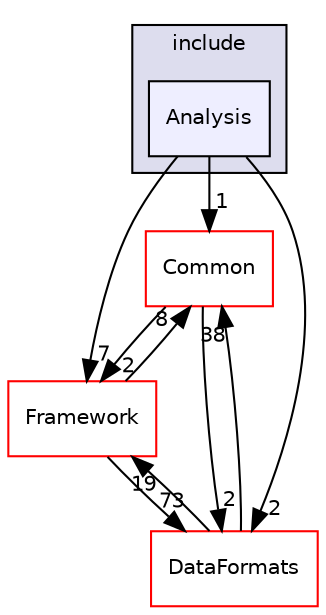 digraph "/home/travis/build/AliceO2Group/AliceO2/Analysis/Core/include/Analysis" {
  bgcolor=transparent;
  compound=true
  node [ fontsize="10", fontname="Helvetica"];
  edge [ labelfontsize="10", labelfontname="Helvetica"];
  subgraph clusterdir_274fe3752ccf4650a409a1923e2644ec {
    graph [ bgcolor="#ddddee", pencolor="black", label="include" fontname="Helvetica", fontsize="10", URL="dir_274fe3752ccf4650a409a1923e2644ec.html"]
  dir_ed66da7fe12d7221afdbb293927c7e6a [shape=box, label="Analysis", style="filled", fillcolor="#eeeeff", pencolor="black", URL="dir_ed66da7fe12d7221afdbb293927c7e6a.html"];
  }
  dir_4ab6b4cc6a7edbff49100e9123df213f [shape=box label="Common" color="red" URL="dir_4ab6b4cc6a7edbff49100e9123df213f.html"];
  dir_bcbb2cf9a3d3d83e5515c82071a07177 [shape=box label="Framework" color="red" URL="dir_bcbb2cf9a3d3d83e5515c82071a07177.html"];
  dir_2171f7ec022c5423887b07c69b2f5b48 [shape=box label="DataFormats" color="red" URL="dir_2171f7ec022c5423887b07c69b2f5b48.html"];
  dir_ed66da7fe12d7221afdbb293927c7e6a->dir_4ab6b4cc6a7edbff49100e9123df213f [headlabel="1", labeldistance=1.5 headhref="dir_000007_000036.html"];
  dir_ed66da7fe12d7221afdbb293927c7e6a->dir_bcbb2cf9a3d3d83e5515c82071a07177 [headlabel="7", labeldistance=1.5 headhref="dir_000007_000063.html"];
  dir_ed66da7fe12d7221afdbb293927c7e6a->dir_2171f7ec022c5423887b07c69b2f5b48 [headlabel="2", labeldistance=1.5 headhref="dir_000007_000090.html"];
  dir_4ab6b4cc6a7edbff49100e9123df213f->dir_bcbb2cf9a3d3d83e5515c82071a07177 [headlabel="2", labeldistance=1.5 headhref="dir_000036_000063.html"];
  dir_4ab6b4cc6a7edbff49100e9123df213f->dir_2171f7ec022c5423887b07c69b2f5b48 [headlabel="2", labeldistance=1.5 headhref="dir_000036_000090.html"];
  dir_bcbb2cf9a3d3d83e5515c82071a07177->dir_4ab6b4cc6a7edbff49100e9123df213f [headlabel="8", labeldistance=1.5 headhref="dir_000063_000036.html"];
  dir_bcbb2cf9a3d3d83e5515c82071a07177->dir_2171f7ec022c5423887b07c69b2f5b48 [headlabel="73", labeldistance=1.5 headhref="dir_000063_000090.html"];
  dir_2171f7ec022c5423887b07c69b2f5b48->dir_4ab6b4cc6a7edbff49100e9123df213f [headlabel="38", labeldistance=1.5 headhref="dir_000090_000036.html"];
  dir_2171f7ec022c5423887b07c69b2f5b48->dir_bcbb2cf9a3d3d83e5515c82071a07177 [headlabel="19", labeldistance=1.5 headhref="dir_000090_000063.html"];
}
